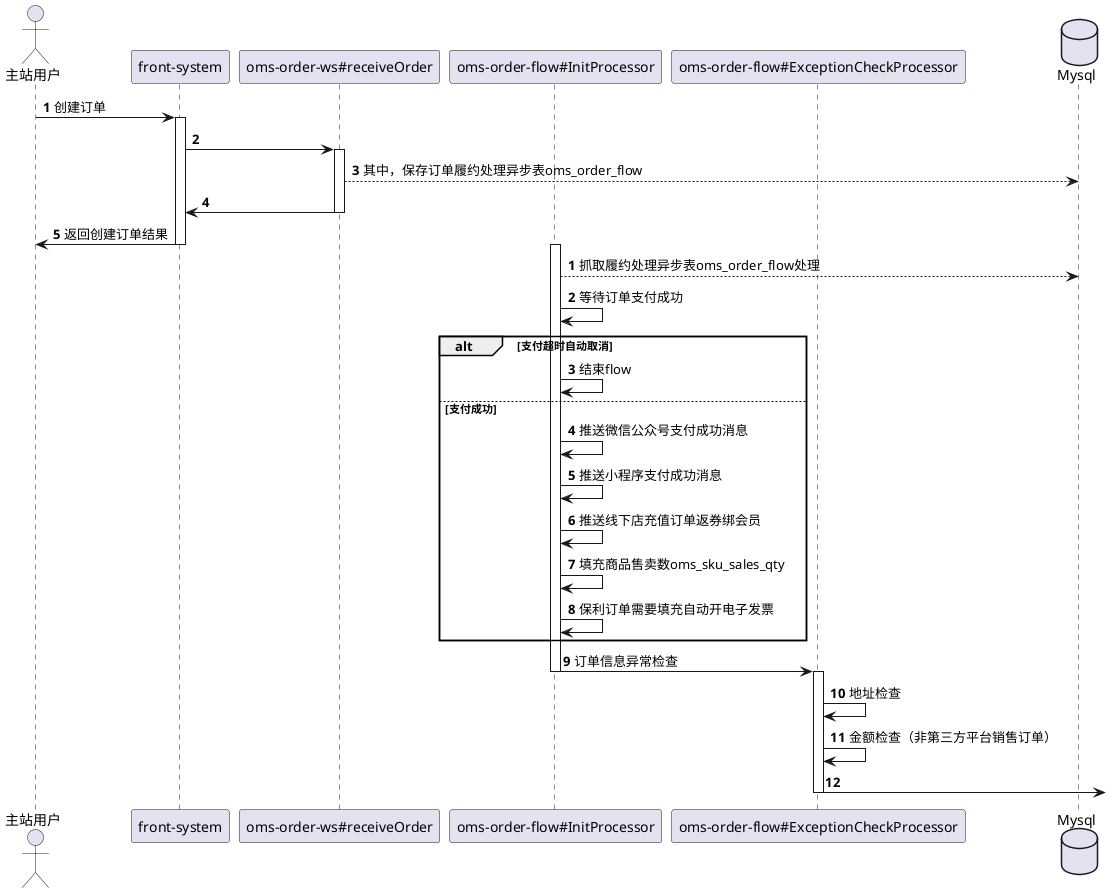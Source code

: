@startuml
actor 主站用户
participant "front-system" as front
participant "oms-order-ws#receiveOrder" as receiveOrder
participant "oms-order-flow#InitProcessor" as initProcessor
participant "oms-order-flow#ExceptionCheckProcessor" as exceptionCheckProcessor
database "Mysql" as mysql

autonumber
主站用户-> front: 创建订单
activate front
front-> receiveOrder
activate receiveOrder
receiveOrder--> mysql: 其中，保存订单履约处理异步表oms_order_flow
receiveOrder-> front
deactivate receiveOrder
front-> 主站用户: 返回创建订单结果
deactivate front

autonumber
activate initProcessor
initProcessor--> mysql: 抓取履约处理异步表oms_order_flow处理
initProcessor-> initProcessor:等待订单支付成功
alt 支付超时自动取消
initProcessor-> initProcessor:结束flow
else 支付成功
initProcessor-> initProcessor: 推送微信公众号支付成功消息
initProcessor-> initProcessor: 推送小程序支付成功消息
initProcessor-> initProcessor: 推送线下店充值订单返券绑会员
initProcessor-> initProcessor: 填充商品售卖数oms_sku_sales_qty
initProcessor-> initProcessor: 保利订单需要填充自动开电子发票
end
initProcessor-> exceptionCheckProcessor: 订单信息异常检查
deactivate initProcessor
activate exceptionCheckProcessor
exceptionCheckProcessor-> exceptionCheckProcessor:地址检查
exceptionCheckProcessor-> exceptionCheckProcessor:金额检查（非第三方平台销售订单）
exceptionCheckProcessor->
deactivate exceptionCheckProcessor
@enduml